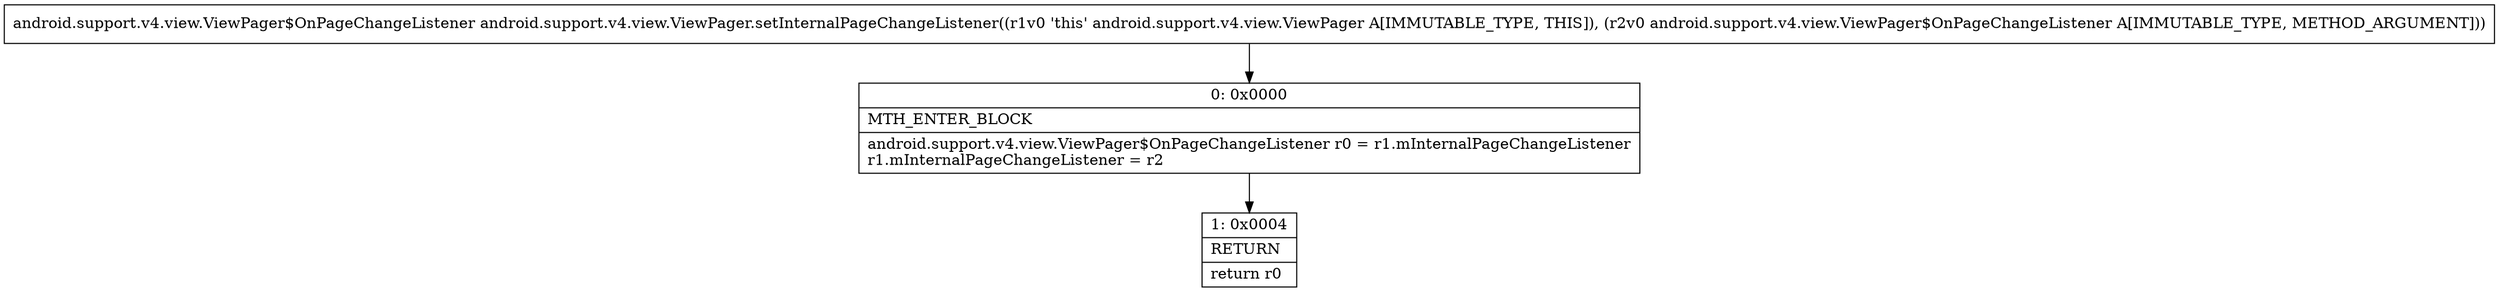 digraph "CFG forandroid.support.v4.view.ViewPager.setInternalPageChangeListener(Landroid\/support\/v4\/view\/ViewPager$OnPageChangeListener;)Landroid\/support\/v4\/view\/ViewPager$OnPageChangeListener;" {
Node_0 [shape=record,label="{0\:\ 0x0000|MTH_ENTER_BLOCK\l|android.support.v4.view.ViewPager$OnPageChangeListener r0 = r1.mInternalPageChangeListener\lr1.mInternalPageChangeListener = r2\l}"];
Node_1 [shape=record,label="{1\:\ 0x0004|RETURN\l|return r0\l}"];
MethodNode[shape=record,label="{android.support.v4.view.ViewPager$OnPageChangeListener android.support.v4.view.ViewPager.setInternalPageChangeListener((r1v0 'this' android.support.v4.view.ViewPager A[IMMUTABLE_TYPE, THIS]), (r2v0 android.support.v4.view.ViewPager$OnPageChangeListener A[IMMUTABLE_TYPE, METHOD_ARGUMENT])) }"];
MethodNode -> Node_0;
Node_0 -> Node_1;
}

